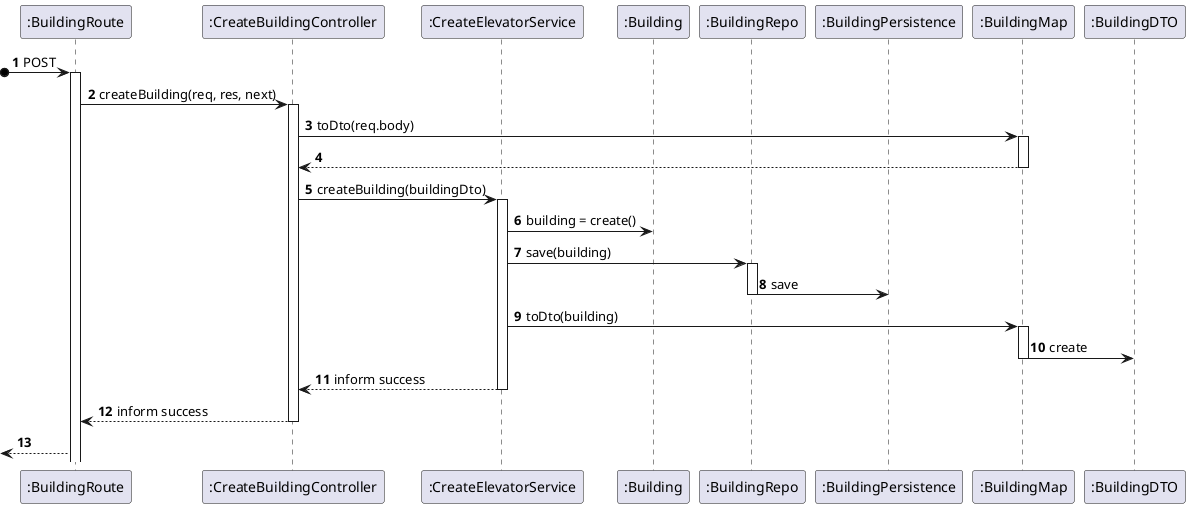 @startuml

autonumber

participant ":BuildingRoute" as Route
participant ":CreateBuildingController" as Controller
participant ":CreateElevatorService" as Service
participant ":Building" as Building
participant ":BuildingRepo" as Repo
participant ":BuildingPersistence" as Persistence
participant ":BuildingMap" as Map
participant ":BuildingDTO" as DTO


?o->Route: POST
activate Route

Route -> Controller : createBuilding(req, res, next)
activate Controller

Controller -> Map : toDto(req.body)
activate Map
Controller <-- Map 
deactivate Map


Controller -> Service: createBuilding(buildingDto)
activate Service

Service -> Building: building = create()

Service -> Repo: save(building)
activate Repo

Repo -> Persistence: save
deactivate Repo



Service -> Map:toDto(building)
activate Map
Map -> DTO: create
deactivate Map

Service --> Controller: inform success
deactivate Service


Controller --> Route: inform success
deactivate Controller

<--Route:


@enduml